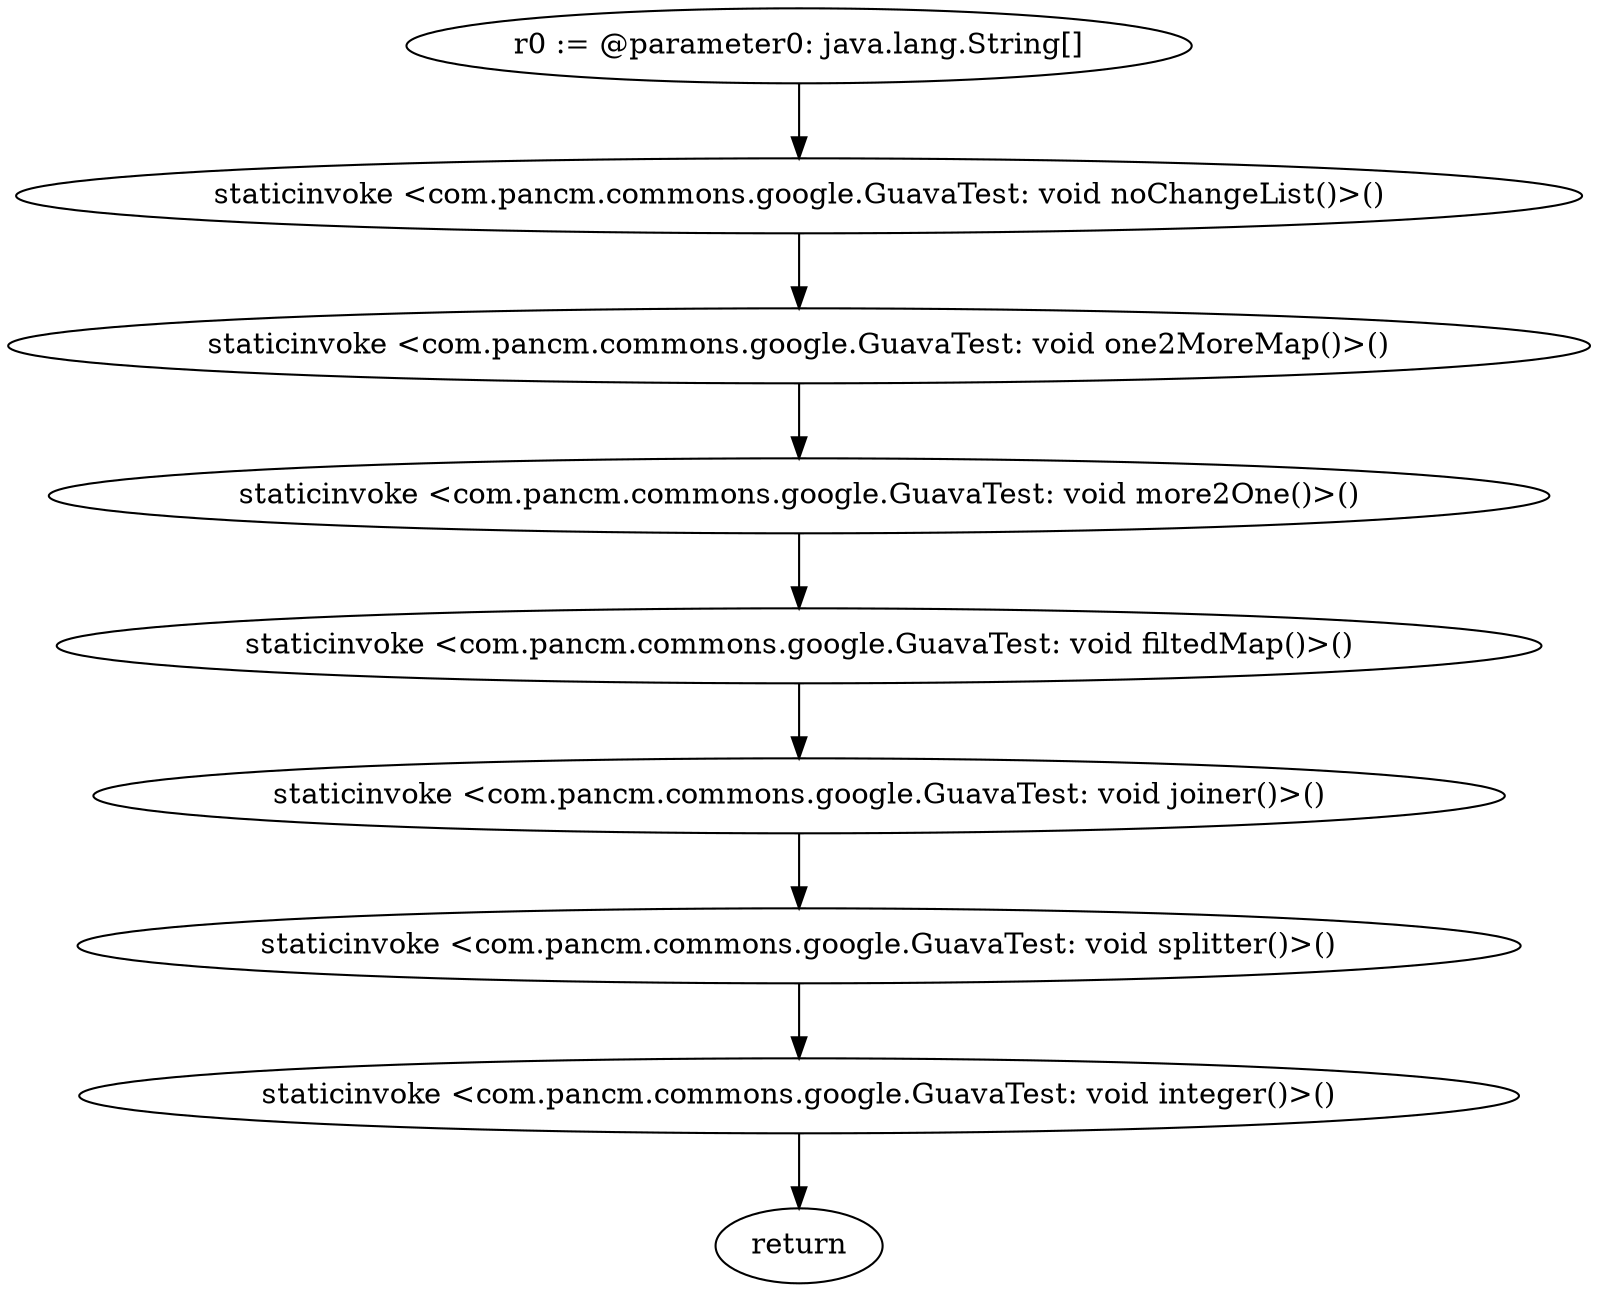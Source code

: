 digraph "unitGraph" {
    "r0 := @parameter0: java.lang.String[]"
    "staticinvoke <com.pancm.commons.google.GuavaTest: void noChangeList()>()"
    "staticinvoke <com.pancm.commons.google.GuavaTest: void one2MoreMap()>()"
    "staticinvoke <com.pancm.commons.google.GuavaTest: void more2One()>()"
    "staticinvoke <com.pancm.commons.google.GuavaTest: void filtedMap()>()"
    "staticinvoke <com.pancm.commons.google.GuavaTest: void joiner()>()"
    "staticinvoke <com.pancm.commons.google.GuavaTest: void splitter()>()"
    "staticinvoke <com.pancm.commons.google.GuavaTest: void integer()>()"
    "return"
    "r0 := @parameter0: java.lang.String[]"->"staticinvoke <com.pancm.commons.google.GuavaTest: void noChangeList()>()";
    "staticinvoke <com.pancm.commons.google.GuavaTest: void noChangeList()>()"->"staticinvoke <com.pancm.commons.google.GuavaTest: void one2MoreMap()>()";
    "staticinvoke <com.pancm.commons.google.GuavaTest: void one2MoreMap()>()"->"staticinvoke <com.pancm.commons.google.GuavaTest: void more2One()>()";
    "staticinvoke <com.pancm.commons.google.GuavaTest: void more2One()>()"->"staticinvoke <com.pancm.commons.google.GuavaTest: void filtedMap()>()";
    "staticinvoke <com.pancm.commons.google.GuavaTest: void filtedMap()>()"->"staticinvoke <com.pancm.commons.google.GuavaTest: void joiner()>()";
    "staticinvoke <com.pancm.commons.google.GuavaTest: void joiner()>()"->"staticinvoke <com.pancm.commons.google.GuavaTest: void splitter()>()";
    "staticinvoke <com.pancm.commons.google.GuavaTest: void splitter()>()"->"staticinvoke <com.pancm.commons.google.GuavaTest: void integer()>()";
    "staticinvoke <com.pancm.commons.google.GuavaTest: void integer()>()"->"return";
}
